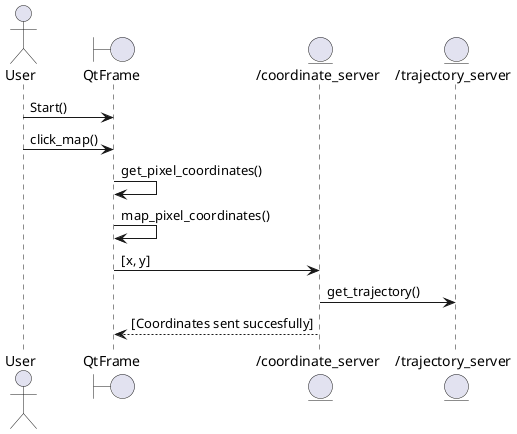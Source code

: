 @startuml
actor User as user
boundary QtFrame as qt_frame
entity "/coordinate_server" as server
entity "/trajectory_server" as server2

user -> qt_frame: Start()

user -> qt_frame: click_map()
qt_frame -> qt_frame: get_pixel_coordinates()
qt_frame -> qt_frame: map_pixel_coordinates()
qt_frame -> server: [x, y]
server -> server2: get_trajectory()
server --> qt_frame: [Coordinates sent succesfully]

@enduml
